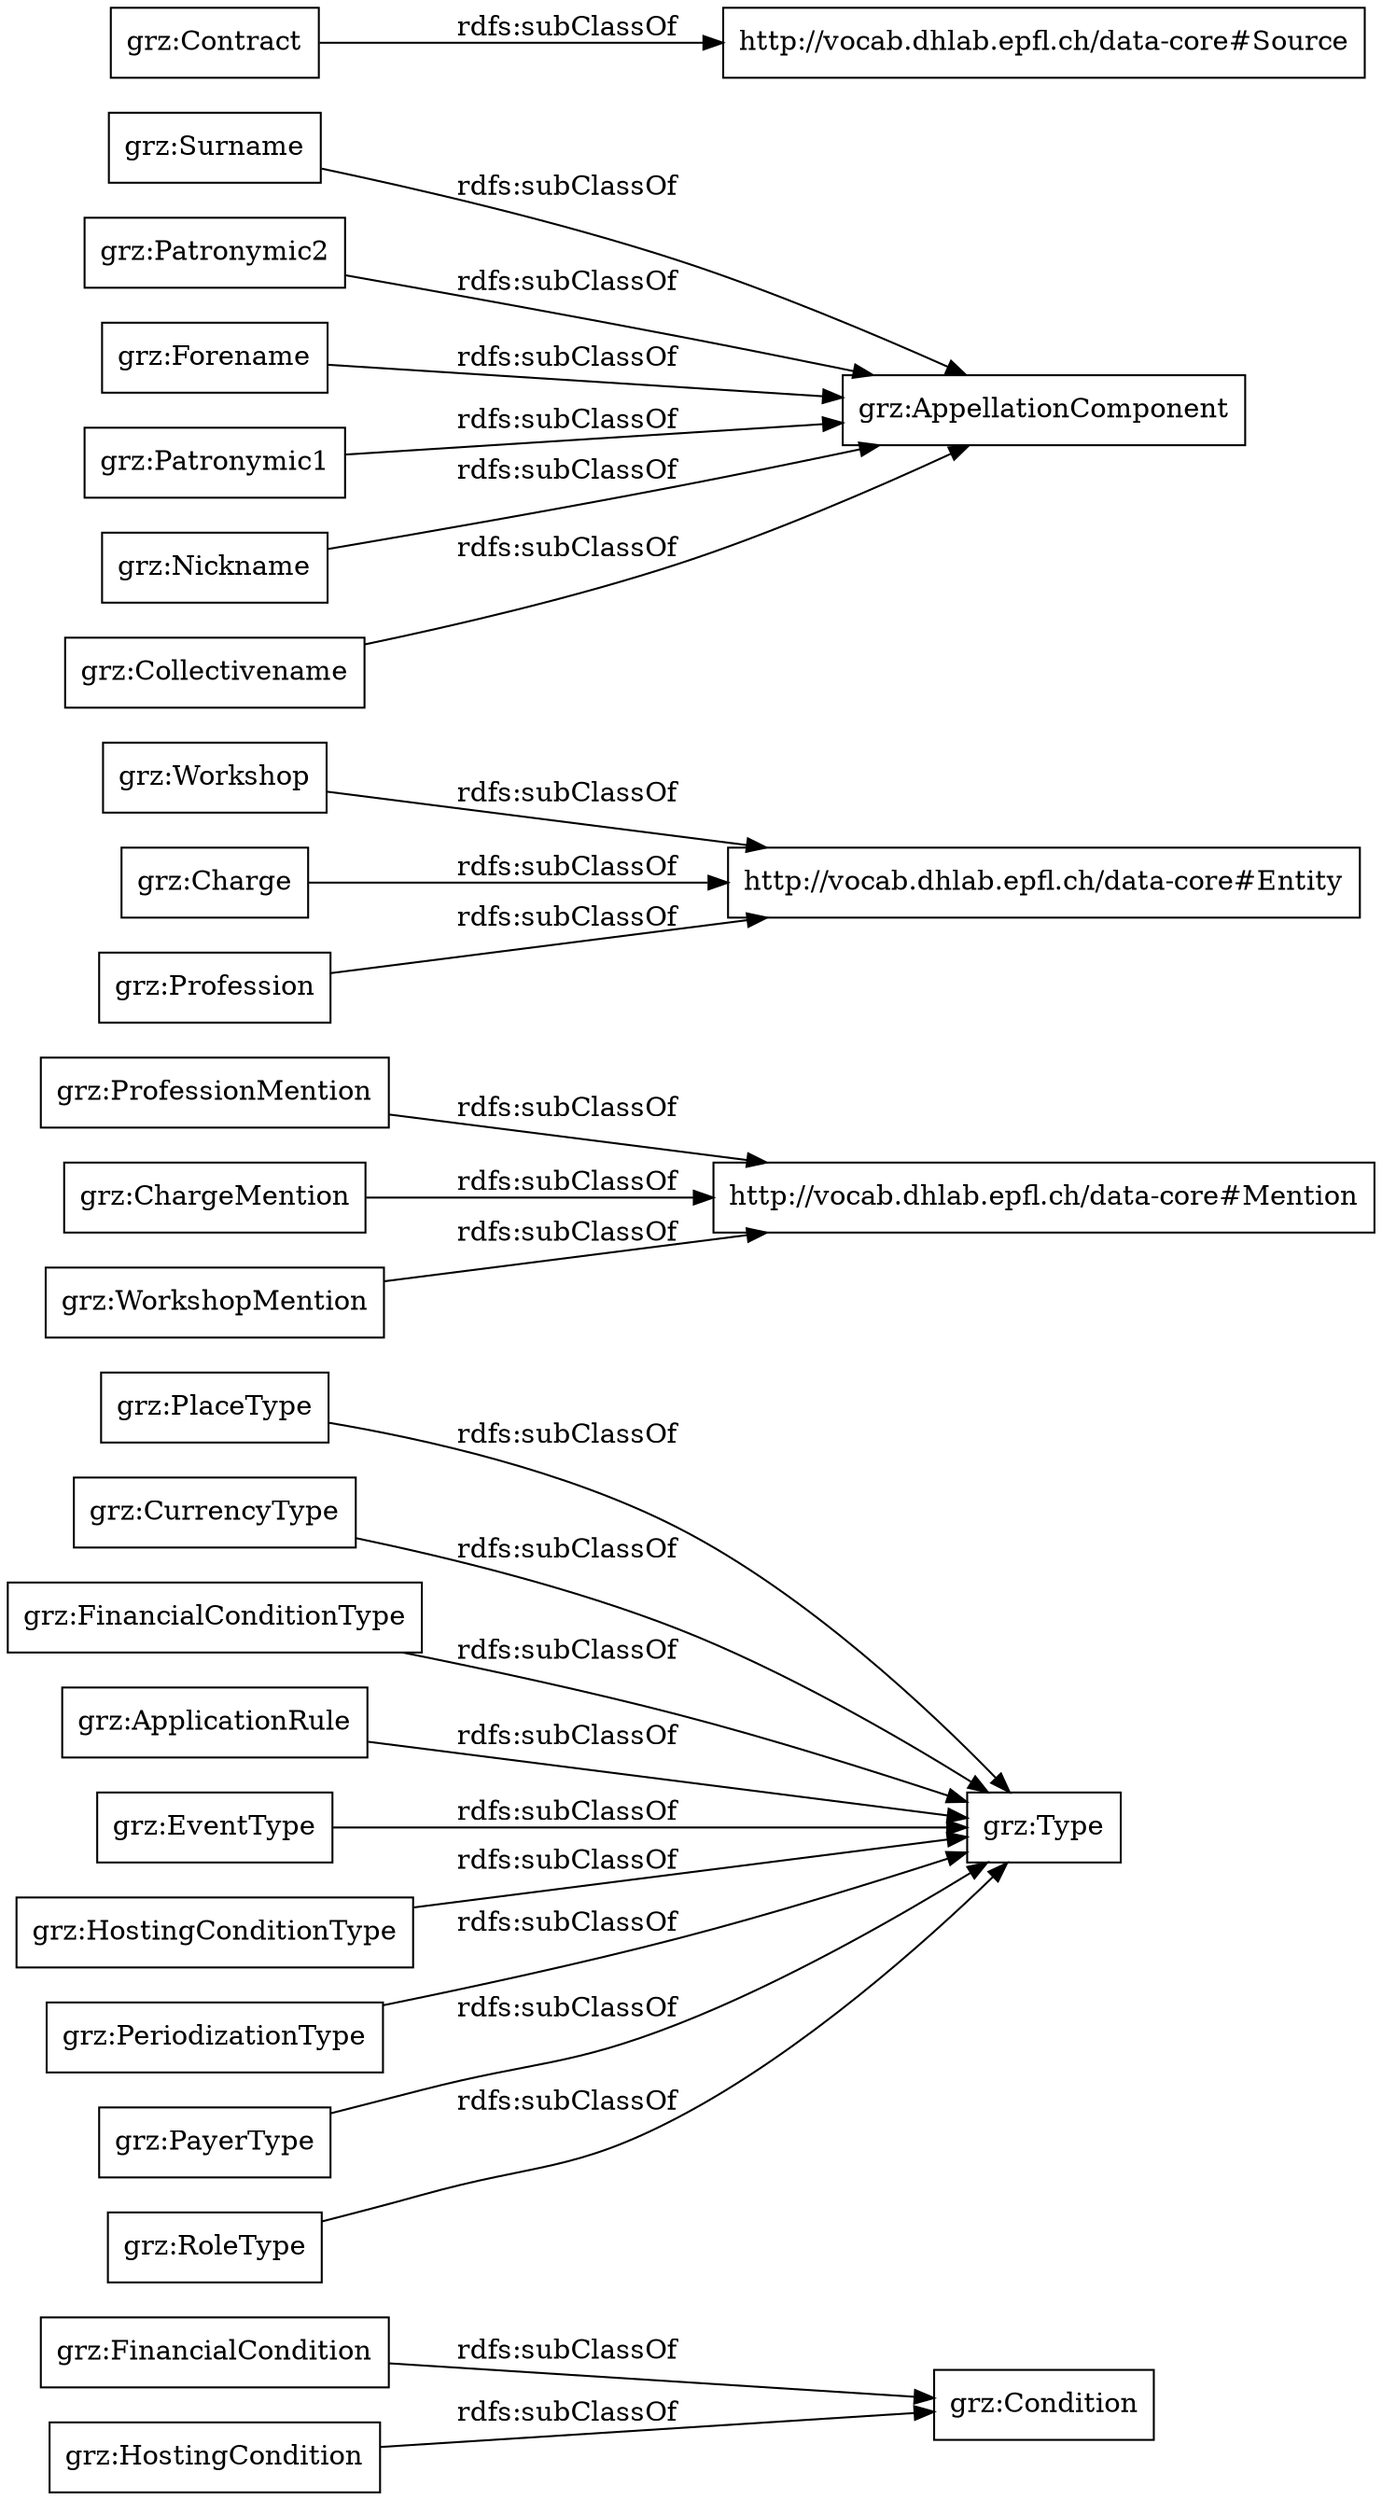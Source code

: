 digraph ar2dtool_diagram { 
rankdir=LR;
size="1000"
node [shape = rectangle, color="black"]; "grz:FinancialCondition" "grz:PlaceType" "grz:CurrencyType" "grz:HostingCondition" "grz:Condition" "grz:Type" "grz:FinancialConditionType" "http://vocab.dhlab.epfl.ch/data-core#Mention" "grz:ApplicationRule" "grz:Workshop" "grz:Charge" "grz:Surname" "grz:Patronymic2" "http://vocab.dhlab.epfl.ch/data-core#Source" "grz:ProfessionMention" "grz:EventType" "grz:Forename" "grz:HostingConditionType" "grz:ChargeMention" "grz:Contract" "grz:PeriodizationType" "grz:Patronymic1" "grz:WorkshopMention" "grz:Profession" "grz:Nickname" "grz:Collectivename" "grz:AppellationComponent" "grz:PayerType" "grz:RoleType" "http://vocab.dhlab.epfl.ch/data-core#Entity" ; /*classes style*/
	"grz:FinancialConditionType" -> "grz:Type" [ label = "rdfs:subClassOf" ];
	"grz:Nickname" -> "grz:AppellationComponent" [ label = "rdfs:subClassOf" ];
	"grz:Contract" -> "http://vocab.dhlab.epfl.ch/data-core#Source" [ label = "rdfs:subClassOf" ];
	"grz:Profession" -> "http://vocab.dhlab.epfl.ch/data-core#Entity" [ label = "rdfs:subClassOf" ];
	"grz:Collectivename" -> "grz:AppellationComponent" [ label = "rdfs:subClassOf" ];
	"grz:WorkshopMention" -> "http://vocab.dhlab.epfl.ch/data-core#Mention" [ label = "rdfs:subClassOf" ];
	"grz:HostingConditionType" -> "grz:Type" [ label = "rdfs:subClassOf" ];
	"grz:FinancialCondition" -> "grz:Condition" [ label = "rdfs:subClassOf" ];
	"grz:EventType" -> "grz:Type" [ label = "rdfs:subClassOf" ];
	"grz:PayerType" -> "grz:Type" [ label = "rdfs:subClassOf" ];
	"grz:RoleType" -> "grz:Type" [ label = "rdfs:subClassOf" ];
	"grz:CurrencyType" -> "grz:Type" [ label = "rdfs:subClassOf" ];
	"grz:Surname" -> "grz:AppellationComponent" [ label = "rdfs:subClassOf" ];
	"grz:PeriodizationType" -> "grz:Type" [ label = "rdfs:subClassOf" ];
	"grz:Charge" -> "http://vocab.dhlab.epfl.ch/data-core#Entity" [ label = "rdfs:subClassOf" ];
	"grz:Patronymic2" -> "grz:AppellationComponent" [ label = "rdfs:subClassOf" ];
	"grz:ApplicationRule" -> "grz:Type" [ label = "rdfs:subClassOf" ];
	"grz:Forename" -> "grz:AppellationComponent" [ label = "rdfs:subClassOf" ];
	"grz:ChargeMention" -> "http://vocab.dhlab.epfl.ch/data-core#Mention" [ label = "rdfs:subClassOf" ];
	"grz:Patronymic1" -> "grz:AppellationComponent" [ label = "rdfs:subClassOf" ];
	"grz:HostingCondition" -> "grz:Condition" [ label = "rdfs:subClassOf" ];
	"grz:ProfessionMention" -> "http://vocab.dhlab.epfl.ch/data-core#Mention" [ label = "rdfs:subClassOf" ];
	"grz:PlaceType" -> "grz:Type" [ label = "rdfs:subClassOf" ];
	"grz:Workshop" -> "http://vocab.dhlab.epfl.ch/data-core#Entity" [ label = "rdfs:subClassOf" ];

}
